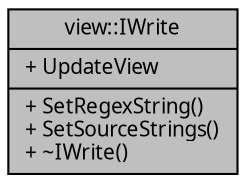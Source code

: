 digraph "view::IWrite"
{
 // INTERACTIVE_SVG=YES
  edge [fontname="Verdana",fontsize="10",labelfontname="Verdana",labelfontsize="10"];
  node [fontname="Verdana",fontsize="10",shape=record];
  Node1 [label="{view::IWrite\n|+ UpdateView\l|+ SetRegexString()\l+ SetSourceStrings()\l+ ~IWrite()\l}",height=0.2,width=0.4,color="black", fillcolor="grey75", style="filled", fontcolor="black"];
}

